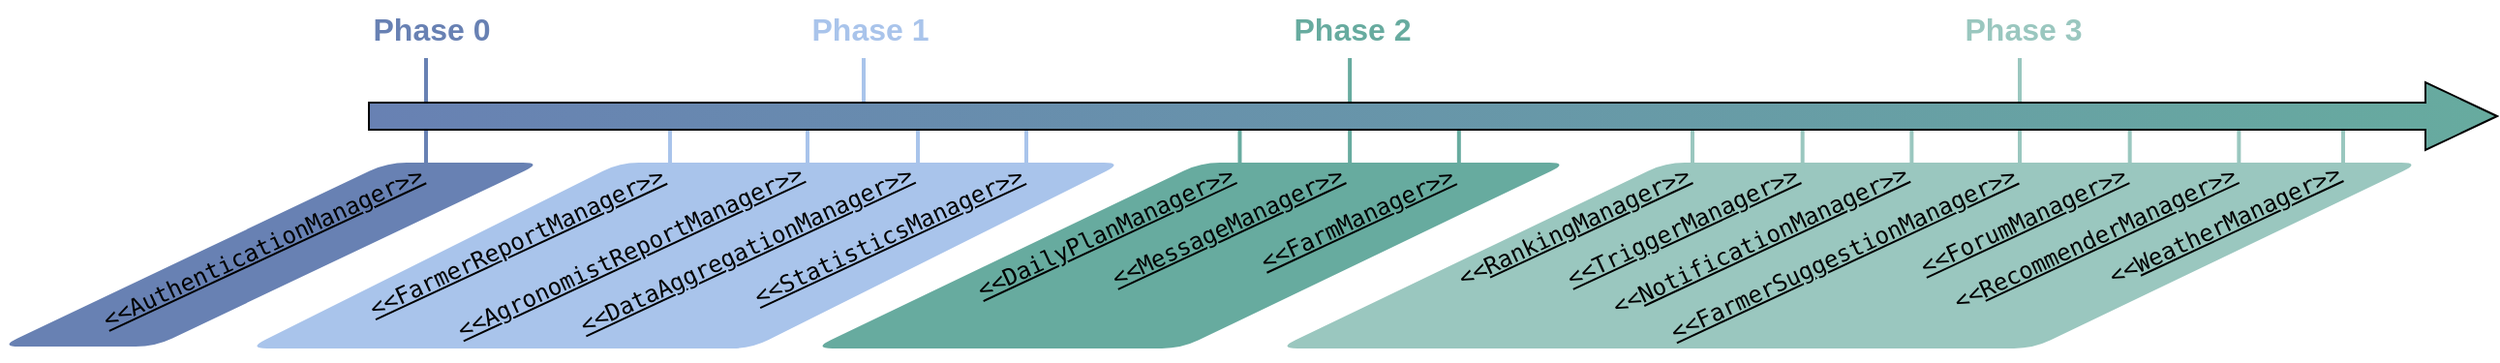 <mxfile version="16.1.2" type="device"><diagram id="fjkw6sU-NrvKHbagdTQX" name="Page-1"><mxGraphModel dx="1720" dy="1164" grid="1" gridSize="10" guides="1" tooltips="1" connect="1" arrows="1" fold="1" page="1" pageScale="1" pageWidth="1100" pageHeight="850" math="0" shadow="0"><root><mxCell id="0"/><mxCell id="1" parent="0"/><mxCell id="8JLX7V-ewV3bHBpVL4vY-58" value="" style="endArrow=none;html=1;rounded=0;fillColor=#6881B3;gradientColor=#67AB9F;gradientDirection=east;strokeWidth=2;strokeColor=#A9C4EB;" edge="1" parent="1"><mxGeometry width="50" height="50" relative="1" as="geometry"><mxPoint x="449" y="90" as="sourcePoint"/><mxPoint x="449" y="60" as="targetPoint"/></mxGeometry></mxCell><mxCell id="8JLX7V-ewV3bHBpVL4vY-52" value="" style="shape=parallelogram;perimeter=parallelogramPerimeter;whiteSpace=wrap;html=1;fixedSize=1;size=200;rounded=1;fillColor=#6881B3;strokeColor=none;" vertex="1" parent="1"><mxGeometry x="3" y="114" width="280" height="95" as="geometry"/></mxCell><mxCell id="8JLX7V-ewV3bHBpVL4vY-50" value="" style="shape=parallelogram;perimeter=parallelogramPerimeter;whiteSpace=wrap;html=1;fixedSize=1;size=192;rounded=1;fillColor=#A9C4EB;strokeColor=none;" vertex="1" parent="1"><mxGeometry x="131" y="114" width="452" height="96" as="geometry"/></mxCell><mxCell id="8JLX7V-ewV3bHBpVL4vY-49" value="" style="shape=parallelogram;perimeter=parallelogramPerimeter;whiteSpace=wrap;html=1;fixedSize=1;size=200;rounded=1;fillColor=#9AC7BF;strokeColor=none;" vertex="1" parent="1"><mxGeometry x="663" y="114" width="590" height="96" as="geometry"/></mxCell><mxCell id="8JLX7V-ewV3bHBpVL4vY-41" value="" style="endArrow=none;html=1;rounded=0;fillColor=#6881B3;gradientColor=#67AB9F;gradientDirection=east;strokeWidth=2;strokeColor=#67AB9F;" edge="1" parent="1"><mxGeometry width="50" height="50" relative="1" as="geometry"><mxPoint x="643.23" y="120" as="sourcePoint"/><mxPoint x="643.23" y="90" as="targetPoint"/></mxGeometry></mxCell><mxCell id="8JLX7V-ewV3bHBpVL4vY-42" value="" style="endArrow=none;html=1;rounded=0;fillColor=#6881B3;gradientColor=#67AB9F;gradientDirection=east;strokeWidth=2;strokeColor=#67AB9F;" edge="1" parent="1"><mxGeometry width="50" height="50" relative="1" as="geometry"><mxPoint x="700.06" y="120" as="sourcePoint"/><mxPoint x="700.06" y="60" as="targetPoint"/></mxGeometry></mxCell><mxCell id="8JLX7V-ewV3bHBpVL4vY-43" value="" style="endArrow=none;html=1;rounded=0;fillColor=#6881B3;gradientColor=#67AB9F;gradientDirection=east;strokeWidth=2;strokeColor=#67AB9F;" edge="1" parent="1"><mxGeometry width="50" height="50" relative="1" as="geometry"><mxPoint x="756.41" y="120" as="sourcePoint"/><mxPoint x="756.41" y="90" as="targetPoint"/></mxGeometry></mxCell><mxCell id="8JLX7V-ewV3bHBpVL4vY-48" value="" style="shape=parallelogram;perimeter=parallelogramPerimeter;whiteSpace=wrap;html=1;fixedSize=1;size=200;rounded=1;fillColor=#67AB9F;strokeColor=none;" vertex="1" parent="1"><mxGeometry x="423" y="114" width="390" height="96" as="geometry"/></mxCell><mxCell id="8JLX7V-ewV3bHBpVL4vY-5" value="&lt;pre style=&quot;margin-top: 0px ; margin-bottom: 0px ; margin-left: 0px ; margin-right: 0px ; text-indent: 0px&quot;&gt;&lt;span style=&quot;color: #000000&quot;&gt;&lt;/span&gt;&lt;span style=&quot;text-decoration: underline ; color: #000000&quot;&gt;&amp;lt;&amp;lt;FarmerReportManager&amp;gt;&amp;gt;&lt;/span&gt;&lt;/pre&gt;" style="text;html=1;rotation=335;labelPosition=center;verticalLabelPosition=middle;align=center;verticalAlign=middle;whiteSpace=wrap;textDirection=ltr;horizontal=1;" vertex="1" parent="1"><mxGeometry x="183" y="140" width="174" height="30" as="geometry"/></mxCell><mxCell id="8JLX7V-ewV3bHBpVL4vY-6" value="&lt;pre style=&quot;margin-top: 0px ; margin-bottom: 0px ; margin-left: 0px ; margin-right: 0px ; text-indent: 0px&quot;&gt;&lt;span style=&quot;color: #000000&quot;&gt;&lt;/span&gt;&lt;span style=&quot;text-decoration: underline ; color: #000000&quot;&gt;&amp;lt;&amp;lt;AuthenticationManager&amp;gt;&amp;gt;&lt;/span&gt;&lt;/pre&gt;" style="text;html=1;rotation=335;labelPosition=center;verticalLabelPosition=middle;align=center;verticalAlign=middle;whiteSpace=wrap;textDirection=ltr;horizontal=1;" vertex="1" parent="1"><mxGeometry x="43.53" y="143" width="190" height="30" as="geometry"/></mxCell><mxCell id="8JLX7V-ewV3bHBpVL4vY-7" value="&lt;pre style=&quot;margin-top: 0px ; margin-bottom: 0px ; margin-left: 0px ; margin-right: 0px ; text-indent: 0px&quot;&gt;&lt;span style=&quot;color: #000000&quot;&gt;&lt;/span&gt;&lt;span style=&quot;text-decoration: underline ; color: #000000&quot;&gt;&amp;lt;&amp;lt;AgronomistReportManager&amp;gt;&amp;gt;&lt;/span&gt;&lt;/pre&gt;" style="text;html=1;rotation=335;labelPosition=center;verticalLabelPosition=middle;align=center;verticalAlign=middle;whiteSpace=wrap;textDirection=ltr;horizontal=1;" vertex="1" parent="1"><mxGeometry x="227" y="145" width="203" height="30" as="geometry"/></mxCell><mxCell id="8JLX7V-ewV3bHBpVL4vY-8" value="&lt;pre style=&quot;margin-top: 0px ; margin-bottom: 0px ; margin-left: 0px ; margin-right: 0px ; text-indent: 0px&quot;&gt;&lt;span style=&quot;color: #000000&quot;&gt;&lt;/span&gt;&lt;span style=&quot;text-decoration: underline ; color: #000000&quot;&gt;&amp;lt;&amp;lt;DataAggregationManager&amp;gt;&amp;gt;&lt;/span&gt;&lt;/pre&gt;" style="text;html=1;rotation=335;labelPosition=center;verticalLabelPosition=middle;align=center;verticalAlign=middle;whiteSpace=wrap;textDirection=ltr;horizontal=1;" vertex="1" parent="1"><mxGeometry x="293" y="144" width="191" height="30" as="geometry"/></mxCell><mxCell id="8JLX7V-ewV3bHBpVL4vY-9" value="&lt;pre style=&quot;margin-top: 0px ; margin-bottom: 0px ; margin-left: 0px ; margin-right: 0px ; text-indent: 0px&quot;&gt;&lt;span style=&quot;color: #000000&quot;&gt;&lt;/span&gt;&lt;span style=&quot;text-decoration: underline ; color: #000000&quot;&gt;&amp;lt;&amp;lt;StatisticsManager&amp;gt;&amp;gt;&lt;/span&gt;&lt;/pre&gt;" style="text;html=1;rotation=335;labelPosition=center;verticalLabelPosition=middle;align=center;verticalAlign=middle;whiteSpace=wrap;textDirection=ltr;horizontal=1;" vertex="1" parent="1"><mxGeometry x="387" y="137" width="150" height="30" as="geometry"/></mxCell><mxCell id="8JLX7V-ewV3bHBpVL4vY-10" value="&lt;pre style=&quot;margin-top: 0px ; margin-bottom: 0px ; margin-left: 0px ; margin-right: 0px ; text-indent: 0px&quot;&gt;&lt;span style=&quot;color: #000000&quot;&gt;&lt;/span&gt;&lt;span style=&quot;text-decoration: underline ; color: #000000&quot;&gt;&amp;lt;&amp;lt;DailyPlanManager&amp;gt;&amp;gt;&lt;/span&gt;&lt;/pre&gt;" style="text;html=1;rotation=335;labelPosition=center;verticalLabelPosition=middle;align=center;verticalAlign=middle;whiteSpace=wrap;textDirection=ltr;horizontal=1;" vertex="1" parent="1"><mxGeometry x="499" y="135" width="150" height="30" as="geometry"/></mxCell><mxCell id="8JLX7V-ewV3bHBpVL4vY-11" value="&lt;pre style=&quot;margin-top: 0px ; margin-bottom: 0px ; margin-left: 0px ; margin-right: 0px ; text-indent: 0px&quot;&gt;&lt;span style=&quot;color: #000000&quot;&gt;&lt;/span&gt;&lt;span style=&quot;text-decoration: underline ; color: #000000&quot;&gt;&amp;lt;&amp;lt;MessageManager&amp;gt;&amp;gt;&lt;/span&gt;&lt;/pre&gt;" style="text;html=1;rotation=335;labelPosition=center;verticalLabelPosition=middle;align=center;verticalAlign=middle;whiteSpace=wrap;textDirection=ltr;horizontal=1;" vertex="1" parent="1"><mxGeometry x="572" y="132" width="130" height="30" as="geometry"/></mxCell><mxCell id="8JLX7V-ewV3bHBpVL4vY-12" value="&lt;pre style=&quot;margin-top: 0px ; margin-bottom: 0px ; margin-left: 0px ; margin-right: 0px ; text-indent: 0px&quot;&gt;&lt;span style=&quot;color: #000000&quot;&gt;&lt;/span&gt;&lt;span style=&quot;text-decoration: underline ; color: #000000&quot;&gt;&amp;lt;&amp;lt;FarmManager&amp;gt;&amp;gt;&lt;/span&gt;&lt;/pre&gt;" style="text;html=1;rotation=335;labelPosition=center;verticalLabelPosition=middle;align=center;verticalAlign=middle;whiteSpace=wrap;textDirection=ltr;horizontal=1;" vertex="1" parent="1"><mxGeometry x="654" y="128" width="100" height="30" as="geometry"/></mxCell><mxCell id="8JLX7V-ewV3bHBpVL4vY-13" value="&lt;pre style=&quot;margin-top: 0px ; margin-bottom: 0px ; margin-left: 0px ; margin-right: 0px ; text-indent: 0px&quot;&gt;&amp;lt;&amp;lt;&lt;span style=&quot;color: #000000&quot;&gt;&lt;/span&gt;&lt;span style=&quot;text-decoration: underline ; color: #000000&quot;&gt;RankingManager&amp;gt;&amp;gt;&lt;/span&gt;&lt;/pre&gt;" style="text;html=1;rotation=335;labelPosition=center;verticalLabelPosition=middle;align=center;verticalAlign=middle;whiteSpace=wrap;textDirection=ltr;horizontal=1;" vertex="1" parent="1"><mxGeometry x="751" y="132" width="130" height="30" as="geometry"/></mxCell><mxCell id="8JLX7V-ewV3bHBpVL4vY-14" value="&lt;pre style=&quot;margin-top: 0px ; margin-bottom: 0px ; margin-left: 0px ; margin-right: 0px ; text-indent: 0px&quot;&gt;&lt;span style=&quot;color: #000000&quot;&gt;&lt;/span&gt;&lt;span style=&quot;text-decoration: underline ; color: #000000&quot;&gt;&amp;lt;&amp;lt;TriggerManager&amp;gt;&amp;gt;&lt;/span&gt;&lt;/pre&gt;" style="text;html=1;rotation=335;labelPosition=center;verticalLabelPosition=middle;align=center;verticalAlign=middle;whiteSpace=wrap;textDirection=ltr;horizontal=1;" vertex="1" parent="1"><mxGeometry x="807" y="132" width="130" height="30" as="geometry"/></mxCell><mxCell id="8JLX7V-ewV3bHBpVL4vY-15" value="&lt;pre style=&quot;margin-top: 0px ; margin-bottom: 0px ; margin-left: 0px ; margin-right: 0px ; text-indent: 0px&quot;&gt;&amp;lt;&amp;lt;&lt;span style=&quot;color: #000000&quot;&gt;&lt;/span&gt;&lt;span style=&quot;text-decoration: underline ; color: #000000&quot;&gt;NotificationManager&amp;gt;&amp;gt;&lt;/span&gt;&lt;/pre&gt;" style="text;html=1;rotation=335;labelPosition=center;verticalLabelPosition=middle;align=center;verticalAlign=middle;whiteSpace=wrap;textDirection=ltr;horizontal=1;" vertex="1" parent="1"><mxGeometry x="832" y="139" width="160" height="30" as="geometry"/></mxCell><mxCell id="8JLX7V-ewV3bHBpVL4vY-16" value="&lt;pre style=&quot;margin-top: 0px ; margin-bottom: 0px ; margin-left: 0px ; margin-right: 0px ; text-indent: 0px&quot;&gt;&lt;span style=&quot;color: #000000&quot;&gt;&lt;/span&gt;&lt;span style=&quot;text-decoration: underline ; color: #000000&quot;&gt;&amp;lt;&amp;lt;ForumManager&amp;gt;&amp;gt;&lt;/span&gt;&lt;/pre&gt;" style="text;html=1;rotation=335;labelPosition=center;verticalLabelPosition=middle;align=center;verticalAlign=middle;whiteSpace=wrap;textDirection=ltr;horizontal=1;" vertex="1" parent="1"><mxGeometry x="993" y="129" width="110" height="30" as="geometry"/></mxCell><mxCell id="8JLX7V-ewV3bHBpVL4vY-17" value="&lt;pre style=&quot;margin-top: 0px ; margin-bottom: 0px ; margin-left: 0px ; margin-right: 0px ; text-indent: 0px&quot;&gt;&lt;span style=&quot;color: #000000&quot;&gt;&lt;/span&gt;&lt;span style=&quot;text-decoration: underline ; color: #000000&quot;&gt;&amp;lt;&amp;lt;FarmerSuggestionManager&amp;gt;&amp;gt;&lt;/span&gt;&lt;/pre&gt;" style="text;html=1;rotation=335;labelPosition=center;verticalLabelPosition=middle;align=center;verticalAlign=middle;whiteSpace=wrap;textDirection=ltr;horizontal=1;" vertex="1" parent="1"><mxGeometry x="860" y="146" width="190" height="30" as="geometry"/></mxCell><mxCell id="8JLX7V-ewV3bHBpVL4vY-18" value="&lt;pre style=&quot;margin-top: 0px ; margin-bottom: 0px ; margin-left: 0px ; margin-right: 0px ; text-indent: 0px&quot;&gt;&amp;lt;&amp;lt;&lt;span style=&quot;color: #000000&quot;&gt;&lt;/span&gt;&lt;span style=&quot;text-decoration: underline ; color: #000000&quot;&gt;RecommenderManager&amp;gt;&amp;gt;&lt;/span&gt;&lt;/pre&gt;" style="text;html=1;rotation=335;labelPosition=center;verticalLabelPosition=middle;align=center;verticalAlign=middle;whiteSpace=wrap;textDirection=ltr;horizontal=1;" vertex="1" parent="1"><mxGeometry x="1005" y="138" width="160" height="30" as="geometry"/></mxCell><mxCell id="8JLX7V-ewV3bHBpVL4vY-21" value="&lt;pre style=&quot;margin-top: 0px ; margin-bottom: 0px ; margin-left: 0px ; margin-right: 0px ; text-indent: 0px&quot;&gt;&amp;lt;&amp;lt;&lt;span style=&quot;color: #000000&quot;&gt;&lt;/span&gt;&lt;span style=&quot;text-decoration: underline ; color: #000000&quot;&gt;WeatherManager&amp;gt;&amp;gt;&lt;/span&gt;&lt;/pre&gt;" style="text;html=1;rotation=335;labelPosition=center;verticalLabelPosition=middle;align=center;verticalAlign=middle;whiteSpace=wrap;textDirection=ltr;horizontal=1;" vertex="1" parent="1"><mxGeometry x="1082" y="131" width="140" height="30" as="geometry"/></mxCell><mxCell id="8JLX7V-ewV3bHBpVL4vY-26" value="" style="endArrow=none;html=1;rounded=0;fillColor=#6881B3;gradientColor=#67AB9F;gradientDirection=east;strokeWidth=2;strokeColor=#6881B3;" edge="1" parent="1"><mxGeometry width="50" height="50" relative="1" as="geometry"><mxPoint x="223" y="120" as="sourcePoint"/><mxPoint x="223" y="60" as="targetPoint"/></mxGeometry></mxCell><mxCell id="8JLX7V-ewV3bHBpVL4vY-27" value="" style="endArrow=none;html=1;rounded=0;fillColor=#6881B3;gradientColor=#67AB9F;gradientDirection=east;strokeWidth=2;strokeColor=#A9C4EB;" edge="1" parent="1"><mxGeometry width="50" height="50" relative="1" as="geometry"><mxPoint x="349" y="120" as="sourcePoint"/><mxPoint x="349" y="90" as="targetPoint"/></mxGeometry></mxCell><mxCell id="8JLX7V-ewV3bHBpVL4vY-29" value="" style="endArrow=none;html=1;rounded=0;fillColor=#6881B3;gradientColor=#67AB9F;gradientDirection=east;strokeWidth=2;strokeColor=#A9C4EB;" edge="1" parent="1"><mxGeometry width="50" height="50" relative="1" as="geometry"><mxPoint x="420" y="120" as="sourcePoint"/><mxPoint x="420" y="90" as="targetPoint"/></mxGeometry></mxCell><mxCell id="8JLX7V-ewV3bHBpVL4vY-30" value="" style="endArrow=none;html=1;rounded=0;fillColor=#6881B3;gradientColor=#67AB9F;gradientDirection=east;strokeWidth=2;strokeColor=#A9C4EB;" edge="1" parent="1"><mxGeometry width="50" height="50" relative="1" as="geometry"><mxPoint x="477" y="120" as="sourcePoint"/><mxPoint x="477" y="90" as="targetPoint"/></mxGeometry></mxCell><mxCell id="8JLX7V-ewV3bHBpVL4vY-31" value="" style="endArrow=none;html=1;rounded=0;fillColor=#6881B3;gradientColor=#67AB9F;gradientDirection=east;strokeWidth=2;strokeColor=#A9C4EB;" edge="1" parent="1"><mxGeometry width="50" height="50" relative="1" as="geometry"><mxPoint x="533" y="120" as="sourcePoint"/><mxPoint x="533" y="90" as="targetPoint"/></mxGeometry></mxCell><mxCell id="8JLX7V-ewV3bHBpVL4vY-32" value="" style="endArrow=none;html=1;rounded=0;fillColor=#6881B3;gradientColor=#67AB9F;gradientDirection=east;strokeWidth=2;strokeColor=#9AC7BF;" edge="1" parent="1"><mxGeometry width="50" height="50" relative="1" as="geometry"><mxPoint x="877" y="120" as="sourcePoint"/><mxPoint x="877" y="90" as="targetPoint"/></mxGeometry></mxCell><mxCell id="8JLX7V-ewV3bHBpVL4vY-34" value="" style="endArrow=none;html=1;rounded=0;fillColor=#6881B3;gradientColor=#67AB9F;gradientDirection=east;strokeWidth=2;strokeColor=#9AC7BF;" edge="1" parent="1"><mxGeometry width="50" height="50" relative="1" as="geometry"><mxPoint x="933.83" y="120" as="sourcePoint"/><mxPoint x="933.83" y="90" as="targetPoint"/></mxGeometry></mxCell><mxCell id="8JLX7V-ewV3bHBpVL4vY-35" value="" style="endArrow=none;html=1;rounded=0;fillColor=#6881B3;gradientColor=#67AB9F;gradientDirection=east;strokeWidth=2;strokeColor=#9AC7BF;" edge="1" parent="1"><mxGeometry width="50" height="50" relative="1" as="geometry"><mxPoint x="990.18" y="120" as="sourcePoint"/><mxPoint x="990.18" y="90" as="targetPoint"/></mxGeometry></mxCell><mxCell id="8JLX7V-ewV3bHBpVL4vY-37" value="" style="endArrow=none;html=1;rounded=0;fillColor=#6881B3;gradientColor=#67AB9F;gradientDirection=east;strokeWidth=2;strokeColor=#9AC7BF;" edge="1" parent="1"><mxGeometry width="50" height="50" relative="1" as="geometry"><mxPoint x="1046" y="120" as="sourcePoint"/><mxPoint x="1046" y="60" as="targetPoint"/></mxGeometry></mxCell><mxCell id="8JLX7V-ewV3bHBpVL4vY-38" value="" style="endArrow=none;html=1;rounded=0;fillColor=#6881B3;gradientColor=#67AB9F;gradientDirection=east;strokeWidth=2;strokeColor=#9AC7BF;" edge="1" parent="1"><mxGeometry width="50" height="50" relative="1" as="geometry"><mxPoint x="1102.83" y="120" as="sourcePoint"/><mxPoint x="1102.83" y="90" as="targetPoint"/></mxGeometry></mxCell><mxCell id="8JLX7V-ewV3bHBpVL4vY-39" value="" style="endArrow=none;html=1;rounded=0;fillColor=#6881B3;gradientColor=#67AB9F;gradientDirection=east;strokeWidth=2;strokeColor=#9AC7BF;" edge="1" parent="1"><mxGeometry width="50" height="50" relative="1" as="geometry"><mxPoint x="1159.18" y="120" as="sourcePoint"/><mxPoint x="1159.18" y="90" as="targetPoint"/></mxGeometry></mxCell><mxCell id="8JLX7V-ewV3bHBpVL4vY-40" value="" style="endArrow=none;html=1;rounded=0;fillColor=#6881B3;gradientColor=#67AB9F;gradientDirection=east;strokeWidth=2;strokeColor=#9AC7BF;" edge="1" parent="1"><mxGeometry width="50" height="50" relative="1" as="geometry"><mxPoint x="1213" y="120" as="sourcePoint"/><mxPoint x="1213" y="90" as="targetPoint"/></mxGeometry></mxCell><mxCell id="8JLX7V-ewV3bHBpVL4vY-1" value="" style="shape=flexArrow;endArrow=classic;html=1;rounded=0;fillColor=#6881B3;gradientColor=#67AB9F;gradientDirection=east;width=14;endSize=12;" edge="1" parent="1"><mxGeometry width="50" height="50" relative="1" as="geometry"><mxPoint x="193" y="90" as="sourcePoint"/><mxPoint x="1293" y="90" as="targetPoint"/></mxGeometry></mxCell><mxCell id="8JLX7V-ewV3bHBpVL4vY-54" value="&lt;font style=&quot;font-size: 16px;&quot; color=&quot;#6881B3&quot;&gt;Phase 0&lt;/font&gt;" style="text;html=1;strokeColor=none;fillColor=none;align=center;verticalAlign=middle;whiteSpace=wrap;rounded=0;fontStyle=1;fontSize=16;fontColor=#6881B3;" vertex="1" parent="1"><mxGeometry x="191" y="30" width="70" height="30" as="geometry"/></mxCell><mxCell id="8JLX7V-ewV3bHBpVL4vY-55" value="&lt;font style=&quot;font-size: 16px;&quot; color=&quot;#A9C4EB&quot;&gt;Phase 1&lt;/font&gt;" style="text;html=1;strokeColor=none;fillColor=none;align=center;verticalAlign=middle;whiteSpace=wrap;rounded=0;fontStyle=1;fontSize=16;" vertex="1" parent="1"><mxGeometry x="418" y="30" width="69" height="30" as="geometry"/></mxCell><mxCell id="8JLX7V-ewV3bHBpVL4vY-56" value="&lt;font style=&quot;font-size: 16px&quot; color=&quot;#67AB9F&quot;&gt;Phase 2&lt;br&gt;&lt;/font&gt;" style="text;html=1;strokeColor=none;fillColor=none;align=center;verticalAlign=middle;whiteSpace=wrap;rounded=0;fontStyle=1;fontSize=16;" vertex="1" parent="1"><mxGeometry x="667" y="30" width="69" height="30" as="geometry"/></mxCell><mxCell id="8JLX7V-ewV3bHBpVL4vY-57" value="&lt;font style=&quot;font-size: 16px&quot; color=&quot;#9AC7BF&quot;&gt;Phase 3&lt;br&gt;&lt;/font&gt;" style="text;html=1;strokeColor=none;fillColor=none;align=center;verticalAlign=middle;whiteSpace=wrap;rounded=0;fontStyle=1;fontSize=16;" vertex="1" parent="1"><mxGeometry x="1013" y="30" width="70" height="30" as="geometry"/></mxCell></root></mxGraphModel></diagram></mxfile>